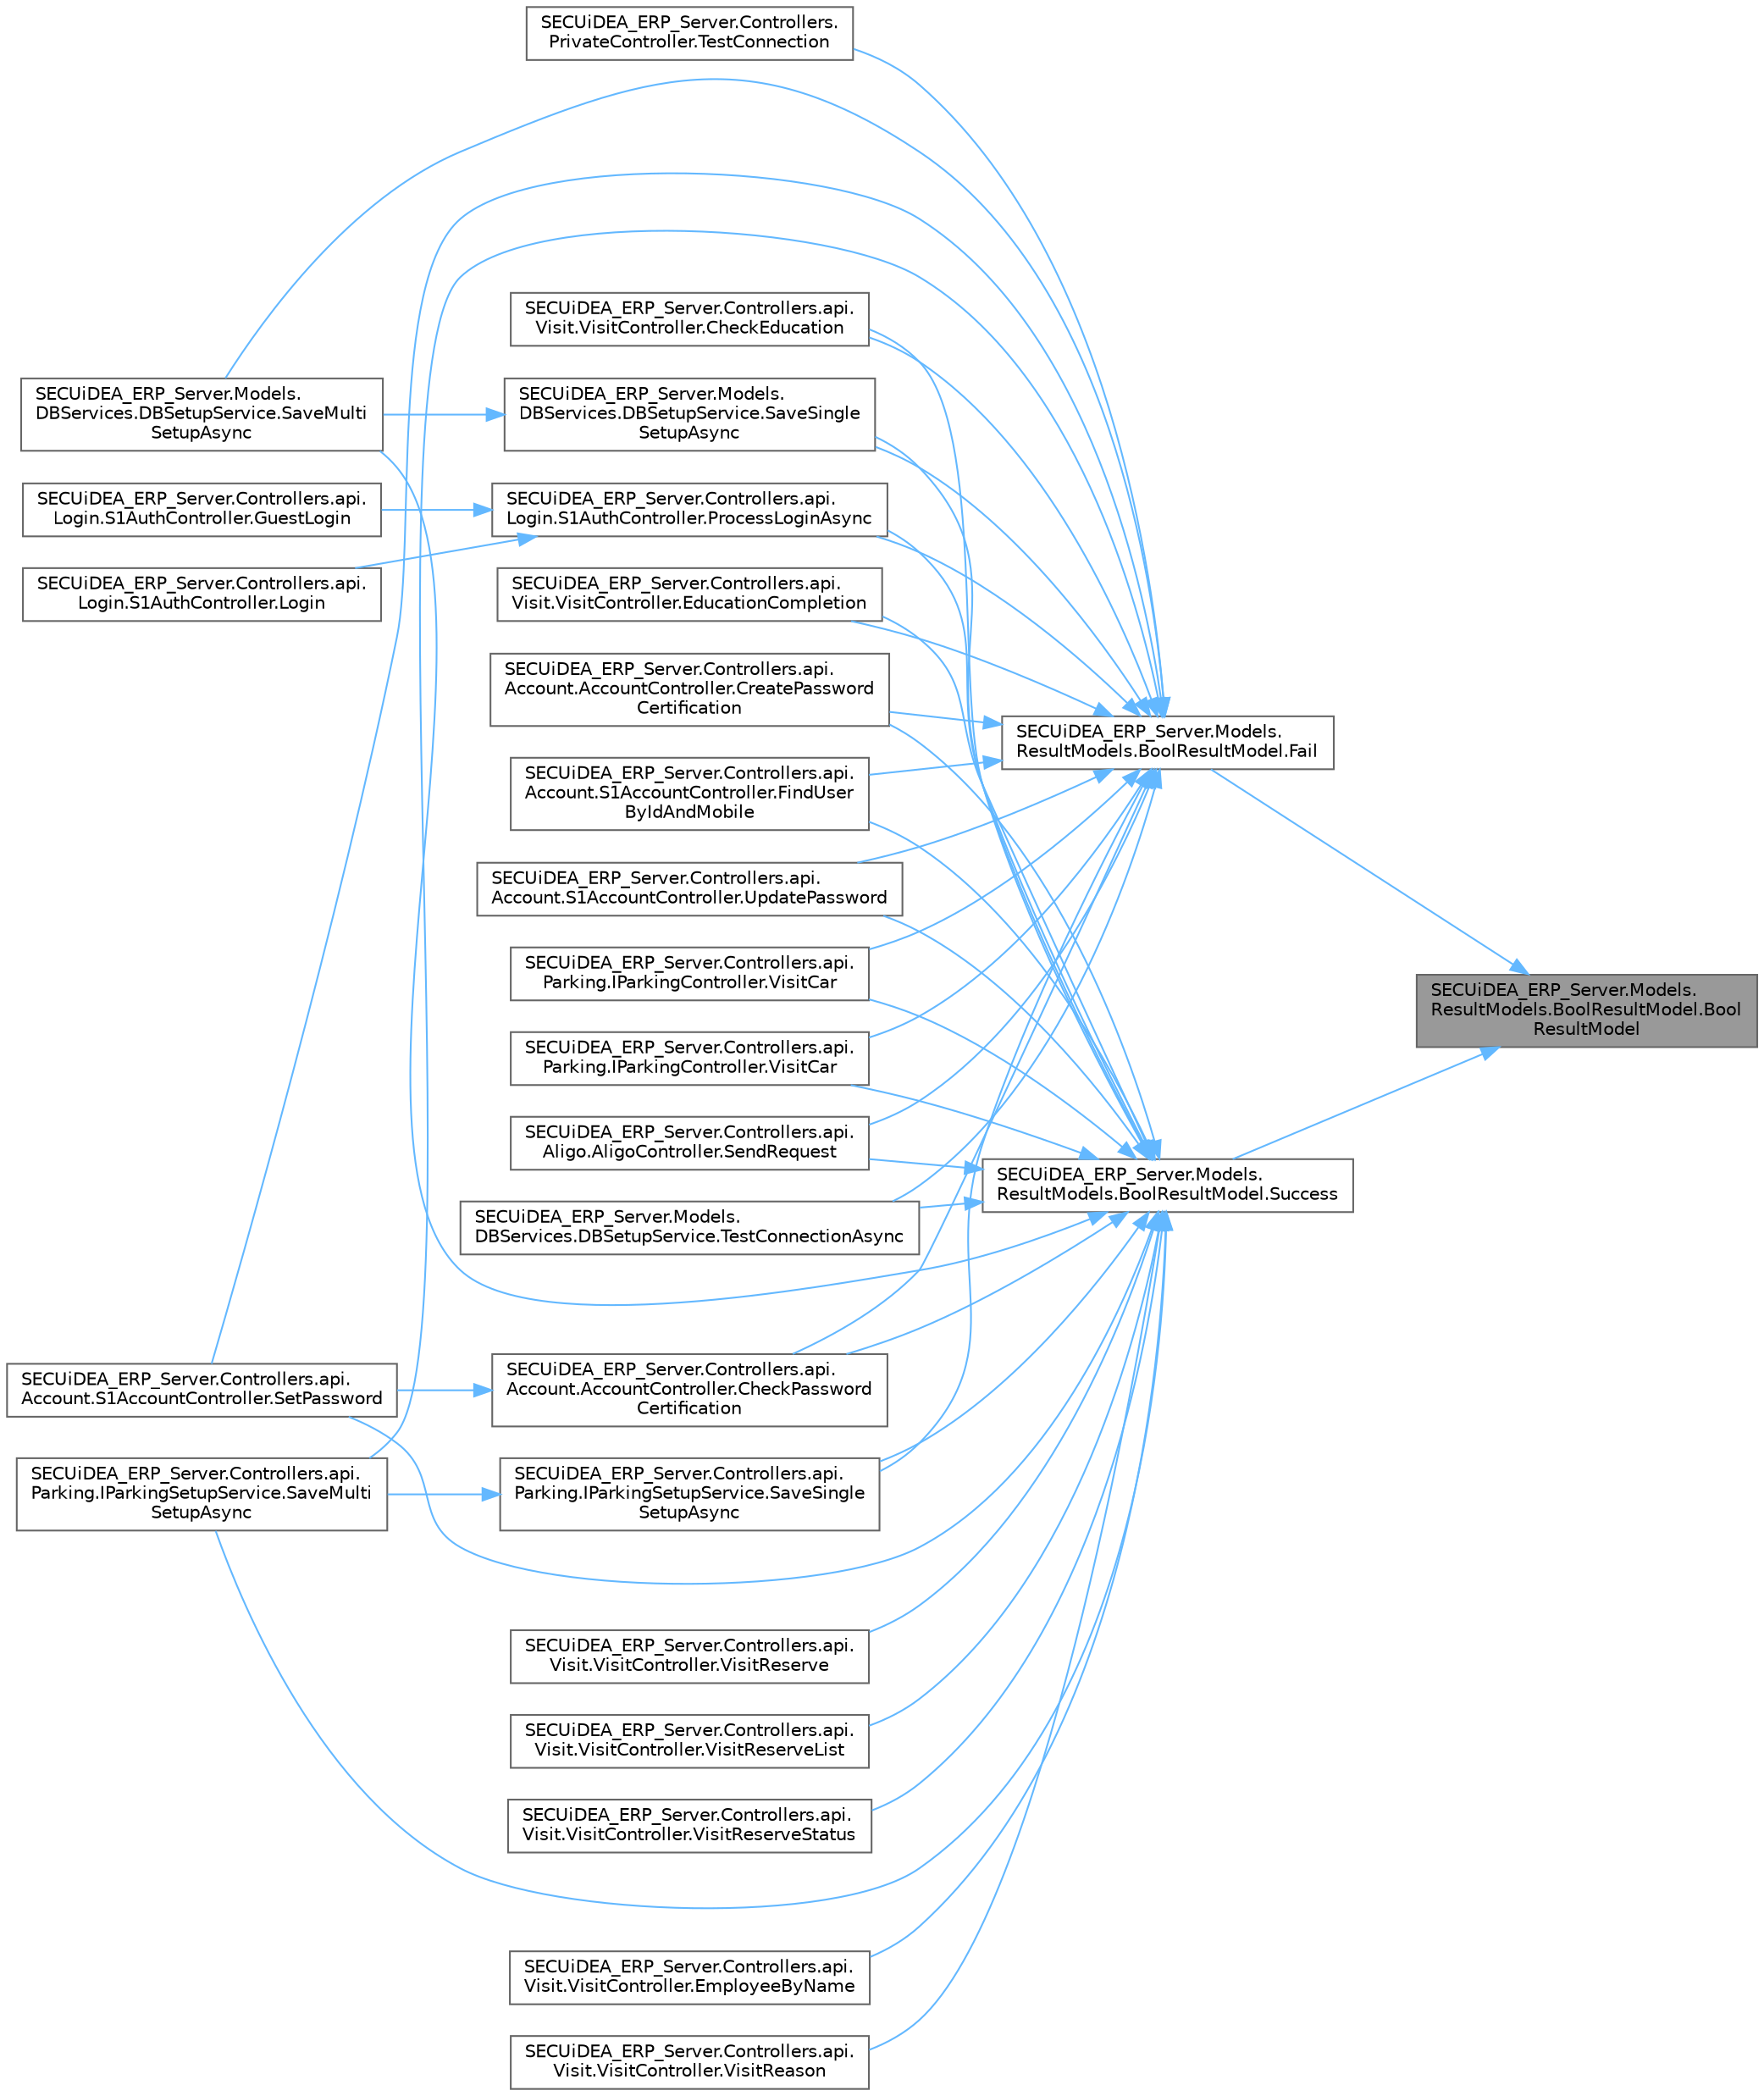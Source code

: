 digraph "SECUiDEA_ERP_Server.Models.ResultModels.BoolResultModel.BoolResultModel"
{
 // LATEX_PDF_SIZE
  bgcolor="transparent";
  edge [fontname=Helvetica,fontsize=10,labelfontname=Helvetica,labelfontsize=10];
  node [fontname=Helvetica,fontsize=10,shape=box,height=0.2,width=0.4];
  rankdir="RL";
  Node1 [id="Node000001",label="SECUiDEA_ERP_Server.Models.\lResultModels.BoolResultModel.Bool\lResultModel",height=0.2,width=0.4,color="gray40", fillcolor="grey60", style="filled", fontcolor="black",tooltip=" "];
  Node1 -> Node2 [id="edge46_Node000001_Node000002",dir="back",color="steelblue1",style="solid",tooltip=" "];
  Node2 [id="Node000002",label="SECUiDEA_ERP_Server.Models.\lResultModels.BoolResultModel.Fail",height=0.2,width=0.4,color="grey40", fillcolor="white", style="filled",URL="$class_s_e_c_ui_d_e_a___e_r_p___server_1_1_models_1_1_result_models_1_1_bool_result_model.html#a7bb335fcad0508bd2749cc9179c8c1ec",tooltip=" "];
  Node2 -> Node3 [id="edge47_Node000002_Node000003",dir="back",color="steelblue1",style="solid",tooltip=" "];
  Node3 [id="Node000003",label="SECUiDEA_ERP_Server.Controllers.api.\lVisit.VisitController.CheckEducation",height=0.2,width=0.4,color="grey40", fillcolor="white", style="filled",URL="$class_s_e_c_ui_d_e_a___e_r_p___server_1_1_controllers_1_1api_1_1_visit_1_1_visit_controller.html#a714d08a30c6f14c6fcce610aa405001f",tooltip=" "];
  Node2 -> Node4 [id="edge48_Node000002_Node000004",dir="back",color="steelblue1",style="solid",tooltip=" "];
  Node4 [id="Node000004",label="SECUiDEA_ERP_Server.Controllers.api.\lAccount.AccountController.CheckPassword\lCertification",height=0.2,width=0.4,color="grey40", fillcolor="white", style="filled",URL="$class_s_e_c_ui_d_e_a___e_r_p___server_1_1_controllers_1_1api_1_1_account_1_1_account_controller.html#aa7a0fc6c4dfa32990b41125633f2cd8e",tooltip="비밀번호 찾기용 인증번호 확인"];
  Node4 -> Node5 [id="edge49_Node000004_Node000005",dir="back",color="steelblue1",style="solid",tooltip=" "];
  Node5 [id="Node000005",label="SECUiDEA_ERP_Server.Controllers.api.\lAccount.S1AccountController.SetPassword",height=0.2,width=0.4,color="grey40", fillcolor="white", style="filled",URL="$class_s_e_c_ui_d_e_a___e_r_p___server_1_1_controllers_1_1api_1_1_account_1_1_s1_account_controller.html#a0bc7e6bdf9e20dc85b239375e2fe8f0f",tooltip=" "];
  Node2 -> Node6 [id="edge50_Node000002_Node000006",dir="back",color="steelblue1",style="solid",tooltip=" "];
  Node6 [id="Node000006",label="SECUiDEA_ERP_Server.Controllers.api.\lAccount.AccountController.CreatePassword\lCertification",height=0.2,width=0.4,color="grey40", fillcolor="white", style="filled",URL="$class_s_e_c_ui_d_e_a___e_r_p___server_1_1_controllers_1_1api_1_1_account_1_1_account_controller.html#a83e3b9ee6c5600653cf7131a60fb0e74",tooltip="비밀번호 찾기용 인증번호 생성"];
  Node2 -> Node7 [id="edge51_Node000002_Node000007",dir="back",color="steelblue1",style="solid",tooltip=" "];
  Node7 [id="Node000007",label="SECUiDEA_ERP_Server.Controllers.api.\lVisit.VisitController.EducationCompletion",height=0.2,width=0.4,color="grey40", fillcolor="white", style="filled",URL="$class_s_e_c_ui_d_e_a___e_r_p___server_1_1_controllers_1_1api_1_1_visit_1_1_visit_controller.html#a535d41f4771f78b47dad2f5a6be0bbc6",tooltip=" "];
  Node2 -> Node8 [id="edge52_Node000002_Node000008",dir="back",color="steelblue1",style="solid",tooltip=" "];
  Node8 [id="Node000008",label="SECUiDEA_ERP_Server.Controllers.api.\lAccount.S1AccountController.FindUser\lByIdAndMobile",height=0.2,width=0.4,color="grey40", fillcolor="white", style="filled",URL="$class_s_e_c_ui_d_e_a___e_r_p___server_1_1_controllers_1_1api_1_1_account_1_1_s1_account_controller.html#a001ac6af597c043a785104df1ddf70bc",tooltip=" "];
  Node2 -> Node9 [id="edge53_Node000002_Node000009",dir="back",color="steelblue1",style="solid",tooltip=" "];
  Node9 [id="Node000009",label="SECUiDEA_ERP_Server.Controllers.api.\lLogin.S1AuthController.ProcessLoginAsync",height=0.2,width=0.4,color="grey40", fillcolor="white", style="filled",URL="$class_s_e_c_ui_d_e_a___e_r_p___server_1_1_controllers_1_1api_1_1_login_1_1_s1_auth_controller.html#a7732537c9fdb78869d9e534c32580334",tooltip=" "];
  Node9 -> Node10 [id="edge54_Node000009_Node000010",dir="back",color="steelblue1",style="solid",tooltip=" "];
  Node10 [id="Node000010",label="SECUiDEA_ERP_Server.Controllers.api.\lLogin.S1AuthController.GuestLogin",height=0.2,width=0.4,color="grey40", fillcolor="white", style="filled",URL="$class_s_e_c_ui_d_e_a___e_r_p___server_1_1_controllers_1_1api_1_1_login_1_1_s1_auth_controller.html#a1c882a38b09bc9a1ffe531e566dd89c1",tooltip="S1ACCESS 게스트 로그인 처리"];
  Node9 -> Node11 [id="edge55_Node000009_Node000011",dir="back",color="steelblue1",style="solid",tooltip=" "];
  Node11 [id="Node000011",label="SECUiDEA_ERP_Server.Controllers.api.\lLogin.S1AuthController.Login",height=0.2,width=0.4,color="grey40", fillcolor="white", style="filled",URL="$class_s_e_c_ui_d_e_a___e_r_p___server_1_1_controllers_1_1api_1_1_login_1_1_s1_auth_controller.html#a18f7c957f90c231f48c0ffc75783d0d7",tooltip="S1ACCESS 로그인 처리"];
  Node2 -> Node12 [id="edge56_Node000002_Node000012",dir="back",color="steelblue1",style="solid",tooltip=" "];
  Node12 [id="Node000012",label="SECUiDEA_ERP_Server.Controllers.api.\lParking.IParkingSetupService.SaveMulti\lSetupAsync",height=0.2,width=0.4,color="grey40", fillcolor="white", style="filled",URL="$class_s_e_c_ui_d_e_a___e_r_p___server_1_1_controllers_1_1api_1_1_parking_1_1_i_parking_setup_service.html#a6d18622512126950f1e844c25729fca1",tooltip="다중 API 설정 저장"];
  Node2 -> Node13 [id="edge57_Node000002_Node000013",dir="back",color="steelblue1",style="solid",tooltip=" "];
  Node13 [id="Node000013",label="SECUiDEA_ERP_Server.Models.\lDBServices.DBSetupService.SaveMulti\lSetupAsync",height=0.2,width=0.4,color="grey40", fillcolor="white", style="filled",URL="$class_s_e_c_ui_d_e_a___e_r_p___server_1_1_models_1_1_d_b_services_1_1_d_b_setup_service.html#a4e44984b257862b11264ff57bfcf528e",tooltip="다중 DB 설정을 저장"];
  Node2 -> Node14 [id="edge58_Node000002_Node000014",dir="back",color="steelblue1",style="solid",tooltip=" "];
  Node14 [id="Node000014",label="SECUiDEA_ERP_Server.Controllers.api.\lParking.IParkingSetupService.SaveSingle\lSetupAsync",height=0.2,width=0.4,color="grey40", fillcolor="white", style="filled",URL="$class_s_e_c_ui_d_e_a___e_r_p___server_1_1_controllers_1_1api_1_1_parking_1_1_i_parking_setup_service.html#ac50d9d5579eb3fa370242c7ddf6c2a12",tooltip="단일 API 설정 저장"];
  Node14 -> Node12 [id="edge59_Node000014_Node000012",dir="back",color="steelblue1",style="solid",tooltip=" "];
  Node2 -> Node15 [id="edge60_Node000002_Node000015",dir="back",color="steelblue1",style="solid",tooltip=" "];
  Node15 [id="Node000015",label="SECUiDEA_ERP_Server.Models.\lDBServices.DBSetupService.SaveSingle\lSetupAsync",height=0.2,width=0.4,color="grey40", fillcolor="white", style="filled",URL="$class_s_e_c_ui_d_e_a___e_r_p___server_1_1_models_1_1_d_b_services_1_1_d_b_setup_service.html#aba7690e0098e6195a6ac343501f6dbcc",tooltip="단일 DB 설정을 저장"];
  Node15 -> Node13 [id="edge61_Node000015_Node000013",dir="back",color="steelblue1",style="solid",tooltip=" "];
  Node2 -> Node16 [id="edge62_Node000002_Node000016",dir="back",color="steelblue1",style="solid",tooltip=" "];
  Node16 [id="Node000016",label="SECUiDEA_ERP_Server.Controllers.api.\lAligo.AligoController.SendRequest",height=0.2,width=0.4,color="grey40", fillcolor="white", style="filled",URL="$class_s_e_c_ui_d_e_a___e_r_p___server_1_1_controllers_1_1api_1_1_aligo_1_1_aligo_controller.html#a31f7bca61dae33ffb35612ec2b8f9d77",tooltip=" "];
  Node2 -> Node5 [id="edge63_Node000002_Node000005",dir="back",color="steelblue1",style="solid",tooltip=" "];
  Node2 -> Node17 [id="edge64_Node000002_Node000017",dir="back",color="steelblue1",style="solid",tooltip=" "];
  Node17 [id="Node000017",label="SECUiDEA_ERP_Server.Controllers.\lPrivateController.TestConnection",height=0.2,width=0.4,color="grey40", fillcolor="white", style="filled",URL="$class_s_e_c_ui_d_e_a___e_r_p___server_1_1_controllers_1_1_private_controller.html#a1dc82e33b91872cfb458c3655b1e272e",tooltip=" "];
  Node2 -> Node18 [id="edge65_Node000002_Node000018",dir="back",color="steelblue1",style="solid",tooltip=" "];
  Node18 [id="Node000018",label="SECUiDEA_ERP_Server.Models.\lDBServices.DBSetupService.TestConnectionAsync",height=0.2,width=0.4,color="grey40", fillcolor="white", style="filled",URL="$class_s_e_c_ui_d_e_a___e_r_p___server_1_1_models_1_1_d_b_services_1_1_d_b_setup_service.html#a35e8e534f74e2cb0489a9d66b25195db",tooltip="연결 테스트"];
  Node2 -> Node19 [id="edge66_Node000002_Node000019",dir="back",color="steelblue1",style="solid",tooltip=" "];
  Node19 [id="Node000019",label="SECUiDEA_ERP_Server.Controllers.api.\lAccount.S1AccountController.UpdatePassword",height=0.2,width=0.4,color="grey40", fillcolor="white", style="filled",URL="$class_s_e_c_ui_d_e_a___e_r_p___server_1_1_controllers_1_1api_1_1_account_1_1_s1_account_controller.html#acfacd0e0f22a058251d52163976e8159",tooltip=" "];
  Node2 -> Node20 [id="edge67_Node000002_Node000020",dir="back",color="steelblue1",style="solid",tooltip=" "];
  Node20 [id="Node000020",label="SECUiDEA_ERP_Server.Controllers.api.\lParking.IParkingController.VisitCar",height=0.2,width=0.4,color="grey40", fillcolor="white", style="filled",URL="$class_s_e_c_ui_d_e_a___e_r_p___server_1_1_controllers_1_1api_1_1_parking_1_1_i_parking_controller.html#aeae1e6c8df994fadcf5187ff7a8d5d00",tooltip="방문 차량 등록"];
  Node2 -> Node21 [id="edge68_Node000002_Node000021",dir="back",color="steelblue1",style="solid",tooltip=" "];
  Node21 [id="Node000021",label="SECUiDEA_ERP_Server.Controllers.api.\lParking.IParkingController.VisitCar",height=0.2,width=0.4,color="grey40", fillcolor="white", style="filled",URL="$class_s_e_c_ui_d_e_a___e_r_p___server_1_1_controllers_1_1api_1_1_parking_1_1_i_parking_controller.html#af0397f5e2017c8f1544f7ef888f8ffe8",tooltip=" "];
  Node1 -> Node22 [id="edge69_Node000001_Node000022",dir="back",color="steelblue1",style="solid",tooltip=" "];
  Node22 [id="Node000022",label="SECUiDEA_ERP_Server.Models.\lResultModels.BoolResultModel.Success",height=0.2,width=0.4,color="grey40", fillcolor="white", style="filled",URL="$class_s_e_c_ui_d_e_a___e_r_p___server_1_1_models_1_1_result_models_1_1_bool_result_model.html#a8b0ef2b800da87eeb1046e0bb6219b6f",tooltip=" "];
  Node22 -> Node3 [id="edge70_Node000022_Node000003",dir="back",color="steelblue1",style="solid",tooltip=" "];
  Node22 -> Node4 [id="edge71_Node000022_Node000004",dir="back",color="steelblue1",style="solid",tooltip=" "];
  Node22 -> Node6 [id="edge72_Node000022_Node000006",dir="back",color="steelblue1",style="solid",tooltip=" "];
  Node22 -> Node7 [id="edge73_Node000022_Node000007",dir="back",color="steelblue1",style="solid",tooltip=" "];
  Node22 -> Node23 [id="edge74_Node000022_Node000023",dir="back",color="steelblue1",style="solid",tooltip=" "];
  Node23 [id="Node000023",label="SECUiDEA_ERP_Server.Controllers.api.\lVisit.VisitController.EmployeeByName",height=0.2,width=0.4,color="grey40", fillcolor="white", style="filled",URL="$class_s_e_c_ui_d_e_a___e_r_p___server_1_1_controllers_1_1api_1_1_visit_1_1_visit_controller.html#a9704aca1ef3474d70916a2e0da882e90",tooltip=" "];
  Node22 -> Node8 [id="edge75_Node000022_Node000008",dir="back",color="steelblue1",style="solid",tooltip=" "];
  Node22 -> Node9 [id="edge76_Node000022_Node000009",dir="back",color="steelblue1",style="solid",tooltip=" "];
  Node22 -> Node12 [id="edge77_Node000022_Node000012",dir="back",color="steelblue1",style="solid",tooltip=" "];
  Node22 -> Node13 [id="edge78_Node000022_Node000013",dir="back",color="steelblue1",style="solid",tooltip=" "];
  Node22 -> Node14 [id="edge79_Node000022_Node000014",dir="back",color="steelblue1",style="solid",tooltip=" "];
  Node22 -> Node15 [id="edge80_Node000022_Node000015",dir="back",color="steelblue1",style="solid",tooltip=" "];
  Node22 -> Node16 [id="edge81_Node000022_Node000016",dir="back",color="steelblue1",style="solid",tooltip=" "];
  Node22 -> Node5 [id="edge82_Node000022_Node000005",dir="back",color="steelblue1",style="solid",tooltip=" "];
  Node22 -> Node18 [id="edge83_Node000022_Node000018",dir="back",color="steelblue1",style="solid",tooltip=" "];
  Node22 -> Node19 [id="edge84_Node000022_Node000019",dir="back",color="steelblue1",style="solid",tooltip=" "];
  Node22 -> Node20 [id="edge85_Node000022_Node000020",dir="back",color="steelblue1",style="solid",tooltip=" "];
  Node22 -> Node21 [id="edge86_Node000022_Node000021",dir="back",color="steelblue1",style="solid",tooltip=" "];
  Node22 -> Node24 [id="edge87_Node000022_Node000024",dir="back",color="steelblue1",style="solid",tooltip=" "];
  Node24 [id="Node000024",label="SECUiDEA_ERP_Server.Controllers.api.\lVisit.VisitController.VisitReason",height=0.2,width=0.4,color="grey40", fillcolor="white", style="filled",URL="$class_s_e_c_ui_d_e_a___e_r_p___server_1_1_controllers_1_1api_1_1_visit_1_1_visit_controller.html#ae2da1c1abc88100c07b0b6899148b60e",tooltip=" "];
  Node22 -> Node25 [id="edge88_Node000022_Node000025",dir="back",color="steelblue1",style="solid",tooltip=" "];
  Node25 [id="Node000025",label="SECUiDEA_ERP_Server.Controllers.api.\lVisit.VisitController.VisitReserve",height=0.2,width=0.4,color="grey40", fillcolor="white", style="filled",URL="$class_s_e_c_ui_d_e_a___e_r_p___server_1_1_controllers_1_1api_1_1_visit_1_1_visit_controller.html#a1001d3ef1b1773285de78b2f8c002fc9",tooltip=" "];
  Node22 -> Node26 [id="edge89_Node000022_Node000026",dir="back",color="steelblue1",style="solid",tooltip=" "];
  Node26 [id="Node000026",label="SECUiDEA_ERP_Server.Controllers.api.\lVisit.VisitController.VisitReserveList",height=0.2,width=0.4,color="grey40", fillcolor="white", style="filled",URL="$class_s_e_c_ui_d_e_a___e_r_p___server_1_1_controllers_1_1api_1_1_visit_1_1_visit_controller.html#aadc1c15e92f9c52d41a89693ba942b05",tooltip=" "];
  Node22 -> Node27 [id="edge90_Node000022_Node000027",dir="back",color="steelblue1",style="solid",tooltip=" "];
  Node27 [id="Node000027",label="SECUiDEA_ERP_Server.Controllers.api.\lVisit.VisitController.VisitReserveStatus",height=0.2,width=0.4,color="grey40", fillcolor="white", style="filled",URL="$class_s_e_c_ui_d_e_a___e_r_p___server_1_1_controllers_1_1api_1_1_visit_1_1_visit_controller.html#a735a00e0d3fc79e8a01891a9e52b51f3",tooltip=" "];
}
